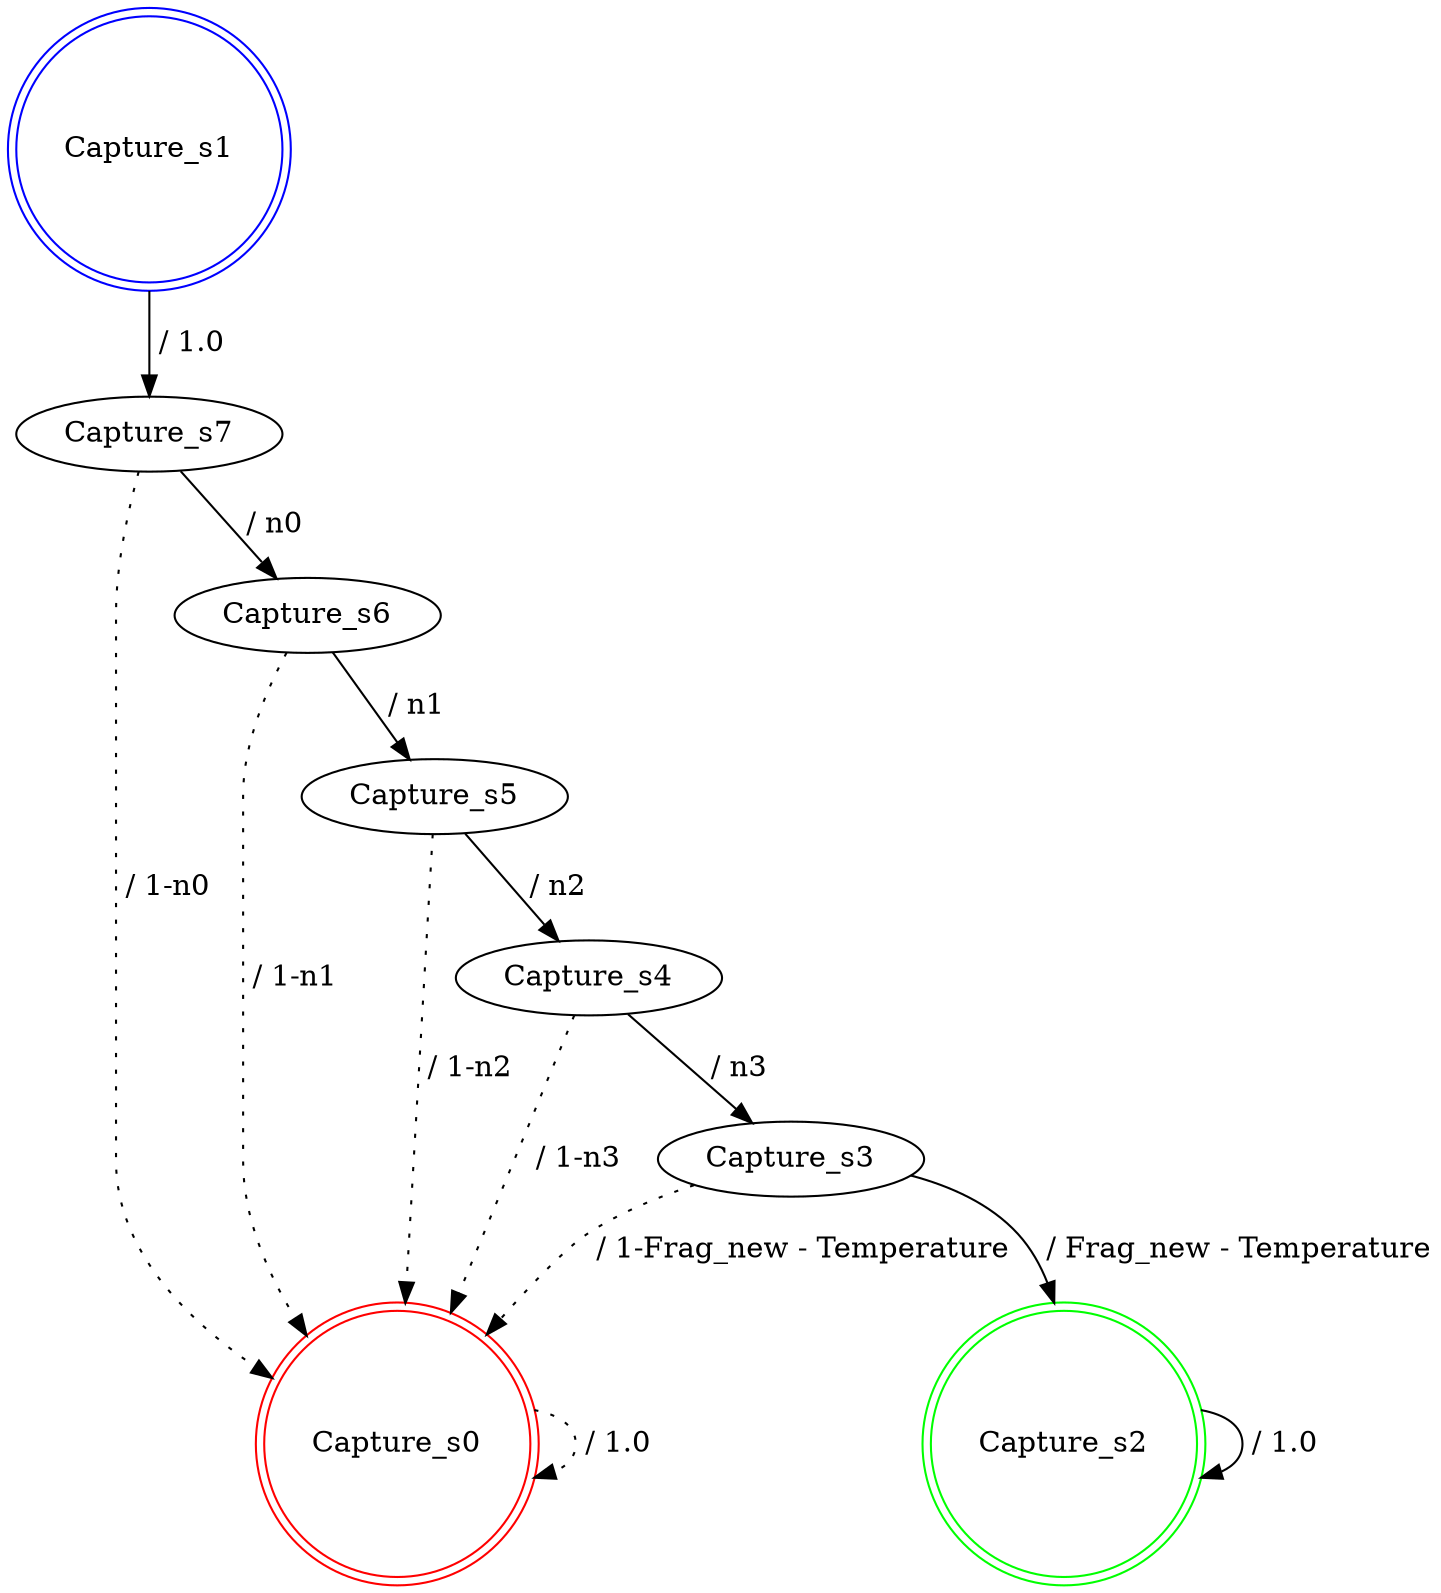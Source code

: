 digraph graphname {
Capture_s0 [label="Capture_s0",color=red,shape=doublecircle ];
Capture_s1 [label="Capture_s1",color=blue,shape=doublecircle ];
Capture_s2 [label="Capture_s2",color=green,shape=doublecircle ];
Capture_s3 [label="Capture_s3" ];
Capture_s4 [label="Capture_s4" ];
Capture_s5 [label="Capture_s5" ];
Capture_s6 [label="Capture_s6" ];
Capture_s7 [label="Capture_s7" ];
Capture_s0 -> Capture_s0 [label=" / 1.0", style=dotted];
Capture_s1 -> Capture_s7 [label=" / 1.0"];
Capture_s2 -> Capture_s2 [label=" / 1.0"];
Capture_s3 -> Capture_s2 [label=" / Frag_new - Temperature"];
Capture_s3 -> Capture_s0 [label=" / 1-Frag_new - Temperature", style=dotted];
Capture_s4 -> Capture_s3 [label=" / n3"];
Capture_s4 -> Capture_s0 [label=" / 1-n3", style=dotted];
Capture_s5 -> Capture_s4 [label=" / n2"];
Capture_s5 -> Capture_s0 [label=" / 1-n2", style=dotted];
Capture_s6 -> Capture_s5 [label=" / n1"];
Capture_s6 -> Capture_s0 [label=" / 1-n1", style=dotted];
Capture_s7 -> Capture_s6 [label=" / n0"];
Capture_s7 -> Capture_s0 [label=" / 1-n0", style=dotted];
}